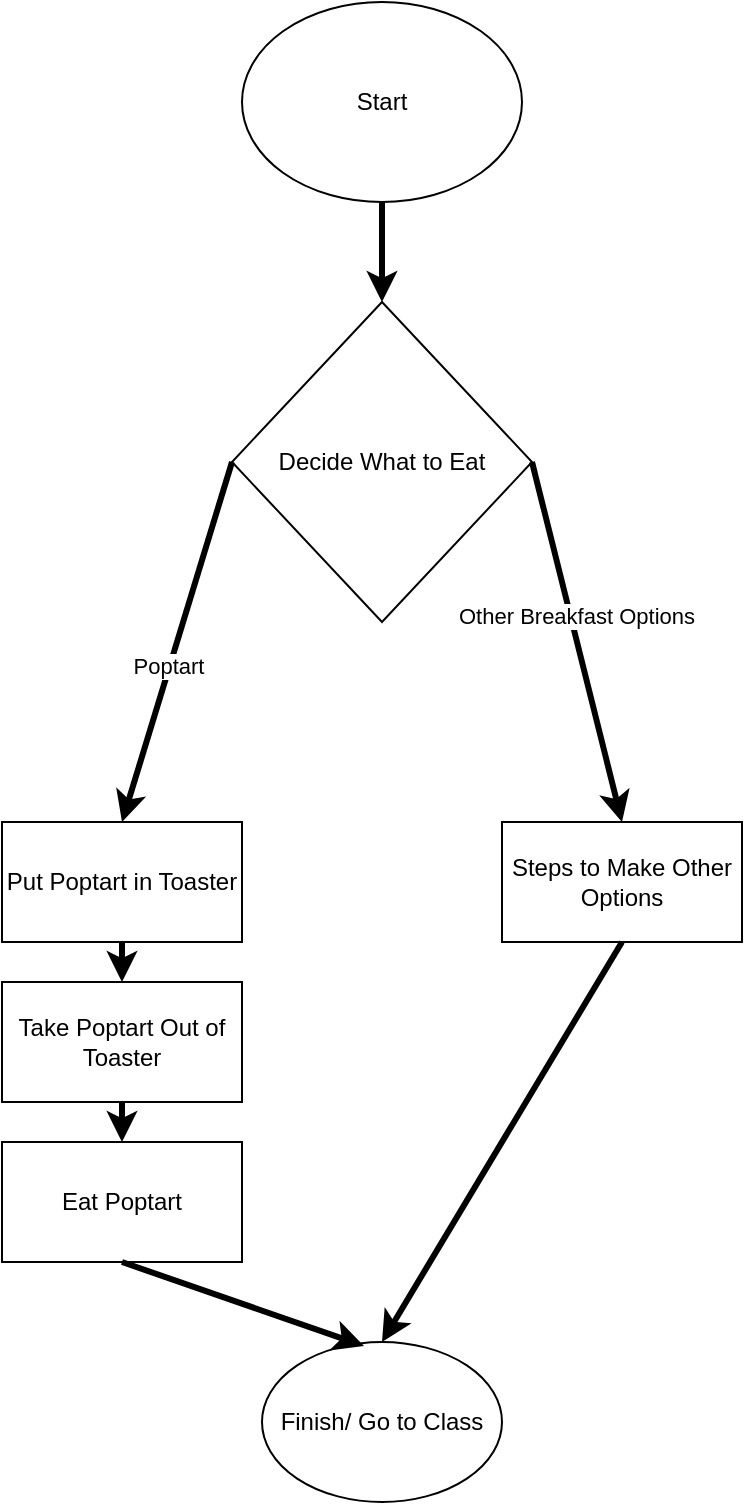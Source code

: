 <mxfile version="13.6.6" type="github"><diagram id="jozFgqfEI4bJ2Y0bqZLH" name="Page-1"><mxGraphModel dx="946" dy="662" grid="1" gridSize="10" guides="1" tooltips="1" connect="1" arrows="1" fold="1" page="1" pageScale="1" pageWidth="827" pageHeight="1169" math="0" shadow="0"><root><mxCell id="0"/><mxCell id="1" parent="0"/><mxCell id="7s2W216BXvpof83pCkc9-3" value="" style="edgeStyle=orthogonalEdgeStyle;rounded=0;orthogonalLoop=1;jettySize=auto;html=1;strokeWidth=3;" edge="1" parent="1" source="7s2W216BXvpof83pCkc9-1" target="7s2W216BXvpof83pCkc9-2"><mxGeometry relative="1" as="geometry"/></mxCell><mxCell id="7s2W216BXvpof83pCkc9-1" value="Start" style="ellipse;whiteSpace=wrap;html=1;" vertex="1" parent="1"><mxGeometry x="320" y="10" width="140" height="100" as="geometry"/></mxCell><mxCell id="7s2W216BXvpof83pCkc9-2" value="Decide What to Eat" style="rhombus;whiteSpace=wrap;html=1;strokeWidth=1;perimeterSpacing=0;" vertex="1" parent="1"><mxGeometry x="315" y="160" width="150" height="160" as="geometry"/></mxCell><mxCell id="7s2W216BXvpof83pCkc9-5" value="Steps to Make Other Options" style="rounded=0;whiteSpace=wrap;html=1;strokeWidth=1;" vertex="1" parent="1"><mxGeometry x="450" y="420" width="120" height="60" as="geometry"/></mxCell><mxCell id="7s2W216BXvpof83pCkc9-6" value="" style="endArrow=classic;html=1;strokeWidth=3;exitX=0;exitY=0.5;exitDx=0;exitDy=0;entryX=0.5;entryY=0;entryDx=0;entryDy=0;" edge="1" parent="1" source="7s2W216BXvpof83pCkc9-2" target="7s2W216BXvpof83pCkc9-8"><mxGeometry width="50" height="50" relative="1" as="geometry"><mxPoint x="390" y="370" as="sourcePoint"/><mxPoint x="260" y="340" as="targetPoint"/></mxGeometry></mxCell><mxCell id="7s2W216BXvpof83pCkc9-17" value="Poptart" style="edgeLabel;html=1;align=center;verticalAlign=middle;resizable=0;points=[];" vertex="1" connectable="0" parent="7s2W216BXvpof83pCkc9-6"><mxGeometry x="0.13" y="-1" relative="1" as="geometry"><mxPoint as="offset"/></mxGeometry></mxCell><mxCell id="7s2W216BXvpof83pCkc9-7" value="" style="endArrow=classic;html=1;strokeWidth=3;exitX=1;exitY=0.5;exitDx=0;exitDy=0;entryX=0.5;entryY=0;entryDx=0;entryDy=0;" edge="1" parent="1" source="7s2W216BXvpof83pCkc9-2" target="7s2W216BXvpof83pCkc9-5"><mxGeometry width="50" height="50" relative="1" as="geometry"><mxPoint x="390" y="370" as="sourcePoint"/><mxPoint x="440" y="320" as="targetPoint"/></mxGeometry></mxCell><mxCell id="7s2W216BXvpof83pCkc9-16" value="Other Breakfast Options" style="edgeLabel;html=1;align=center;verticalAlign=middle;resizable=0;points=[];" vertex="1" connectable="0" parent="7s2W216BXvpof83pCkc9-7"><mxGeometry x="-0.136" y="2" relative="1" as="geometry"><mxPoint as="offset"/></mxGeometry></mxCell><mxCell id="7s2W216BXvpof83pCkc9-8" value="Put Poptart in Toaster" style="rounded=0;whiteSpace=wrap;html=1;strokeWidth=1;" vertex="1" parent="1"><mxGeometry x="200" y="420" width="120" height="60" as="geometry"/></mxCell><mxCell id="7s2W216BXvpof83pCkc9-9" value="Take Poptart Out of Toaster" style="rounded=0;whiteSpace=wrap;html=1;strokeWidth=1;" vertex="1" parent="1"><mxGeometry x="200" y="500" width="120" height="60" as="geometry"/></mxCell><mxCell id="7s2W216BXvpof83pCkc9-10" value="Eat Poptart" style="rounded=0;whiteSpace=wrap;html=1;strokeWidth=1;" vertex="1" parent="1"><mxGeometry x="200" y="580" width="120" height="60" as="geometry"/></mxCell><mxCell id="7s2W216BXvpof83pCkc9-11" value="Finish/ Go to Class" style="ellipse;whiteSpace=wrap;html=1;strokeWidth=1;" vertex="1" parent="1"><mxGeometry x="330" y="680" width="120" height="80" as="geometry"/></mxCell><mxCell id="7s2W216BXvpof83pCkc9-12" value="" style="endArrow=classic;html=1;strokeWidth=3;exitX=0.5;exitY=1;exitDx=0;exitDy=0;entryX=0.5;entryY=0;entryDx=0;entryDy=0;" edge="1" parent="1" source="7s2W216BXvpof83pCkc9-5" target="7s2W216BXvpof83pCkc9-11"><mxGeometry width="50" height="50" relative="1" as="geometry"><mxPoint x="390" y="490" as="sourcePoint"/><mxPoint x="440" y="440" as="targetPoint"/></mxGeometry></mxCell><mxCell id="7s2W216BXvpof83pCkc9-15" value="" style="endArrow=classic;html=1;strokeWidth=3;exitX=0.5;exitY=1;exitDx=0;exitDy=0;entryX=0.425;entryY=0.025;entryDx=0;entryDy=0;entryPerimeter=0;" edge="1" parent="1" source="7s2W216BXvpof83pCkc9-10" target="7s2W216BXvpof83pCkc9-11"><mxGeometry width="50" height="50" relative="1" as="geometry"><mxPoint x="390" y="490" as="sourcePoint"/><mxPoint x="440" y="440" as="targetPoint"/><Array as="points"><mxPoint x="381" y="682"/></Array></mxGeometry></mxCell><mxCell id="7s2W216BXvpof83pCkc9-18" value="" style="endArrow=classic;html=1;strokeWidth=3;exitX=0.5;exitY=1;exitDx=0;exitDy=0;" edge="1" parent="1" source="7s2W216BXvpof83pCkc9-8" target="7s2W216BXvpof83pCkc9-9"><mxGeometry width="50" height="50" relative="1" as="geometry"><mxPoint x="390" y="490" as="sourcePoint"/><mxPoint x="440" y="440" as="targetPoint"/></mxGeometry></mxCell><mxCell id="7s2W216BXvpof83pCkc9-19" value="" style="endArrow=classic;html=1;strokeWidth=3;exitX=0.5;exitY=1;exitDx=0;exitDy=0;entryX=0.5;entryY=0;entryDx=0;entryDy=0;" edge="1" parent="1" source="7s2W216BXvpof83pCkc9-9" target="7s2W216BXvpof83pCkc9-10"><mxGeometry width="50" height="50" relative="1" as="geometry"><mxPoint x="390" y="490" as="sourcePoint"/><mxPoint x="440" y="440" as="targetPoint"/></mxGeometry></mxCell></root></mxGraphModel></diagram></mxfile>